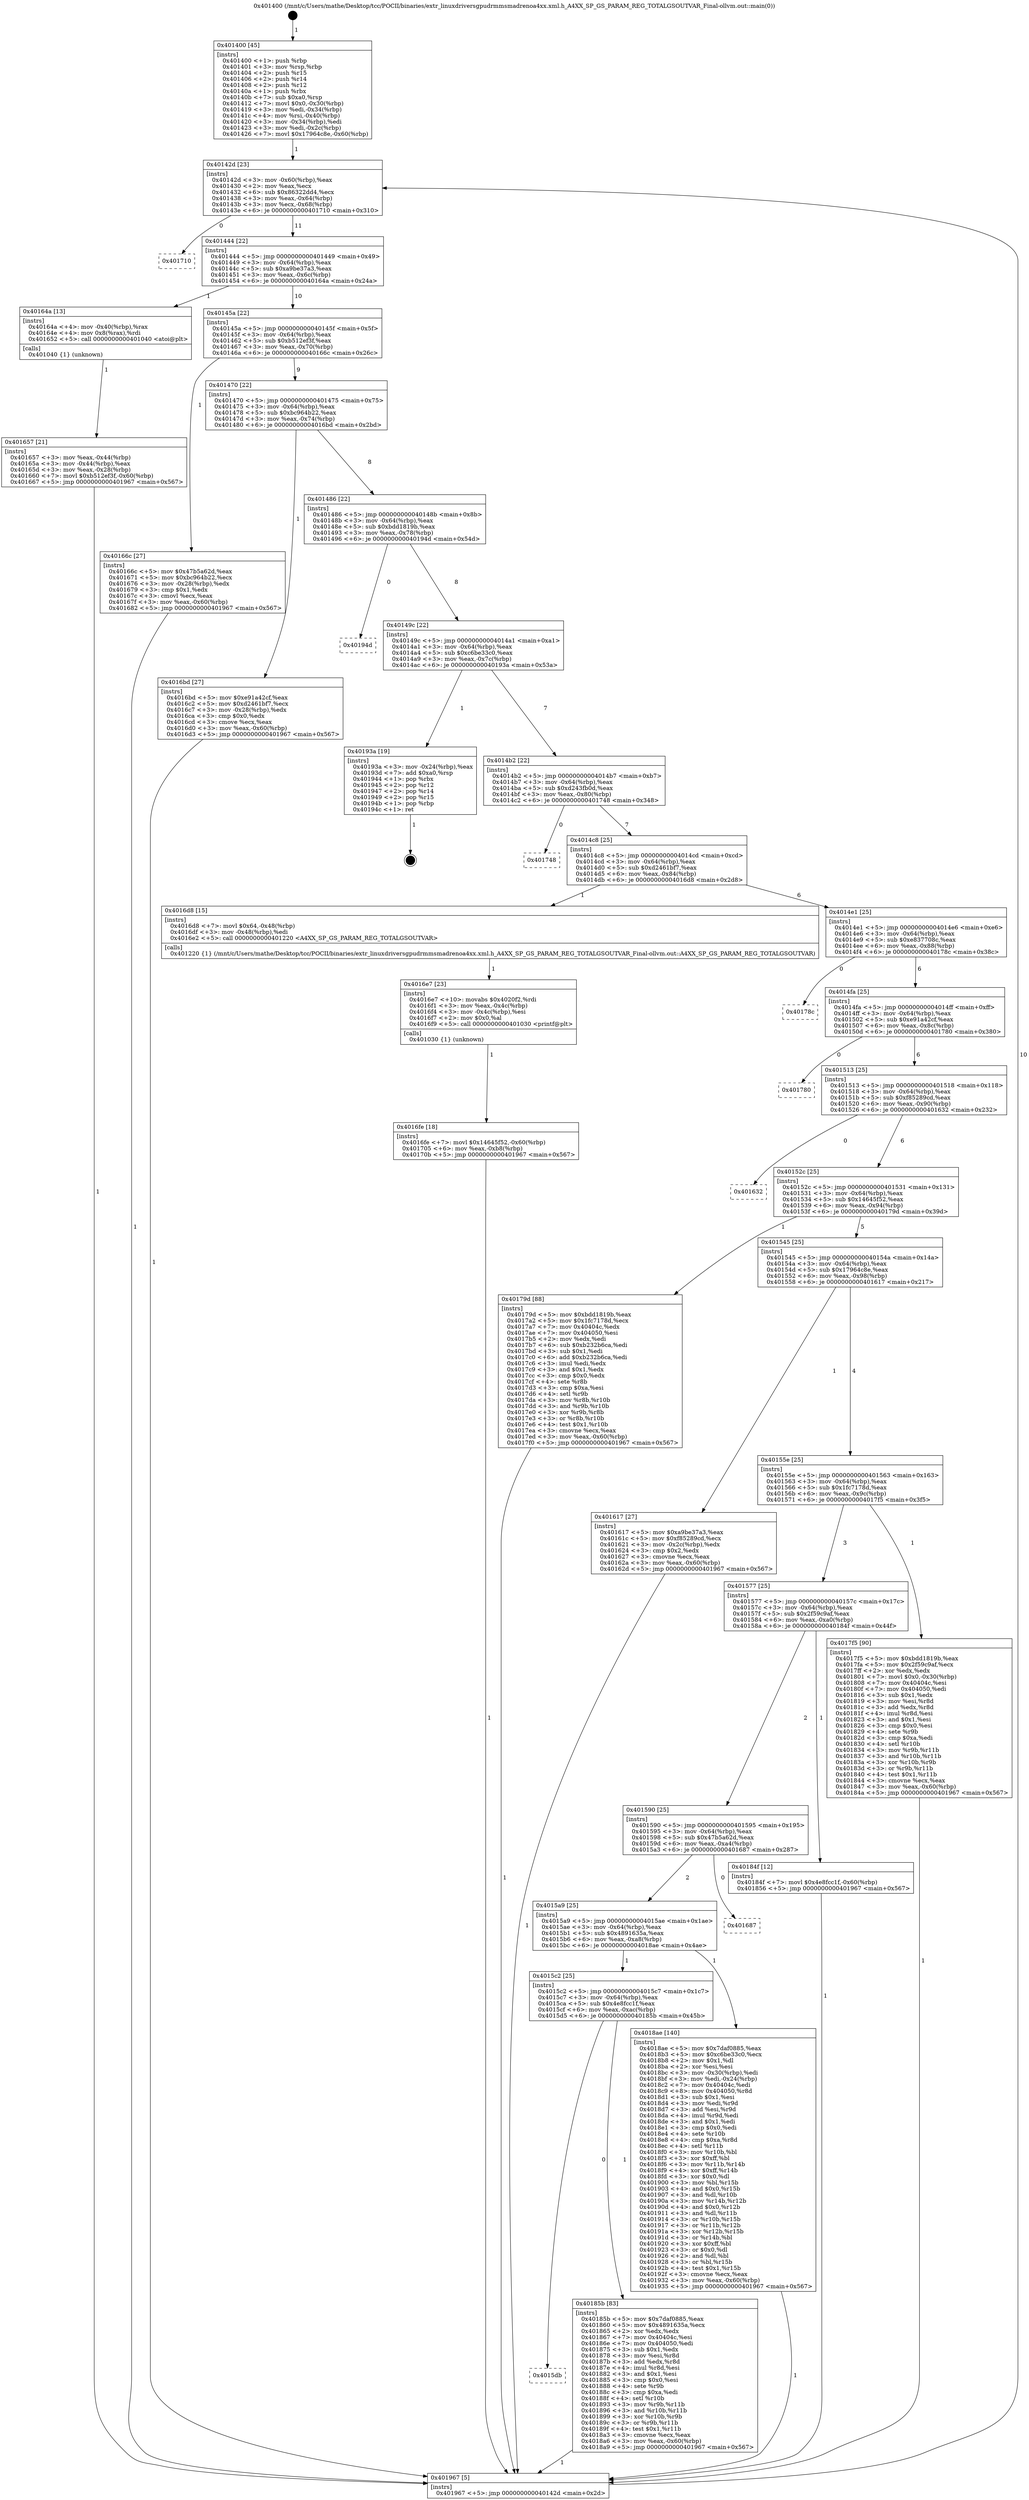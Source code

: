 digraph "0x401400" {
  label = "0x401400 (/mnt/c/Users/mathe/Desktop/tcc/POCII/binaries/extr_linuxdriversgpudrmmsmadrenoa4xx.xml.h_A4XX_SP_GS_PARAM_REG_TOTALGSOUTVAR_Final-ollvm.out::main(0))"
  labelloc = "t"
  node[shape=record]

  Entry [label="",width=0.3,height=0.3,shape=circle,fillcolor=black,style=filled]
  "0x40142d" [label="{
     0x40142d [23]\l
     | [instrs]\l
     &nbsp;&nbsp;0x40142d \<+3\>: mov -0x60(%rbp),%eax\l
     &nbsp;&nbsp;0x401430 \<+2\>: mov %eax,%ecx\l
     &nbsp;&nbsp;0x401432 \<+6\>: sub $0x86322dd4,%ecx\l
     &nbsp;&nbsp;0x401438 \<+3\>: mov %eax,-0x64(%rbp)\l
     &nbsp;&nbsp;0x40143b \<+3\>: mov %ecx,-0x68(%rbp)\l
     &nbsp;&nbsp;0x40143e \<+6\>: je 0000000000401710 \<main+0x310\>\l
  }"]
  "0x401710" [label="{
     0x401710\l
  }", style=dashed]
  "0x401444" [label="{
     0x401444 [22]\l
     | [instrs]\l
     &nbsp;&nbsp;0x401444 \<+5\>: jmp 0000000000401449 \<main+0x49\>\l
     &nbsp;&nbsp;0x401449 \<+3\>: mov -0x64(%rbp),%eax\l
     &nbsp;&nbsp;0x40144c \<+5\>: sub $0xa9be37a3,%eax\l
     &nbsp;&nbsp;0x401451 \<+3\>: mov %eax,-0x6c(%rbp)\l
     &nbsp;&nbsp;0x401454 \<+6\>: je 000000000040164a \<main+0x24a\>\l
  }"]
  Exit [label="",width=0.3,height=0.3,shape=circle,fillcolor=black,style=filled,peripheries=2]
  "0x40164a" [label="{
     0x40164a [13]\l
     | [instrs]\l
     &nbsp;&nbsp;0x40164a \<+4\>: mov -0x40(%rbp),%rax\l
     &nbsp;&nbsp;0x40164e \<+4\>: mov 0x8(%rax),%rdi\l
     &nbsp;&nbsp;0x401652 \<+5\>: call 0000000000401040 \<atoi@plt\>\l
     | [calls]\l
     &nbsp;&nbsp;0x401040 \{1\} (unknown)\l
  }"]
  "0x40145a" [label="{
     0x40145a [22]\l
     | [instrs]\l
     &nbsp;&nbsp;0x40145a \<+5\>: jmp 000000000040145f \<main+0x5f\>\l
     &nbsp;&nbsp;0x40145f \<+3\>: mov -0x64(%rbp),%eax\l
     &nbsp;&nbsp;0x401462 \<+5\>: sub $0xb512ef3f,%eax\l
     &nbsp;&nbsp;0x401467 \<+3\>: mov %eax,-0x70(%rbp)\l
     &nbsp;&nbsp;0x40146a \<+6\>: je 000000000040166c \<main+0x26c\>\l
  }"]
  "0x4015db" [label="{
     0x4015db\l
  }", style=dashed]
  "0x40166c" [label="{
     0x40166c [27]\l
     | [instrs]\l
     &nbsp;&nbsp;0x40166c \<+5\>: mov $0x47b5a62d,%eax\l
     &nbsp;&nbsp;0x401671 \<+5\>: mov $0xbc964b22,%ecx\l
     &nbsp;&nbsp;0x401676 \<+3\>: mov -0x28(%rbp),%edx\l
     &nbsp;&nbsp;0x401679 \<+3\>: cmp $0x1,%edx\l
     &nbsp;&nbsp;0x40167c \<+3\>: cmovl %ecx,%eax\l
     &nbsp;&nbsp;0x40167f \<+3\>: mov %eax,-0x60(%rbp)\l
     &nbsp;&nbsp;0x401682 \<+5\>: jmp 0000000000401967 \<main+0x567\>\l
  }"]
  "0x401470" [label="{
     0x401470 [22]\l
     | [instrs]\l
     &nbsp;&nbsp;0x401470 \<+5\>: jmp 0000000000401475 \<main+0x75\>\l
     &nbsp;&nbsp;0x401475 \<+3\>: mov -0x64(%rbp),%eax\l
     &nbsp;&nbsp;0x401478 \<+5\>: sub $0xbc964b22,%eax\l
     &nbsp;&nbsp;0x40147d \<+3\>: mov %eax,-0x74(%rbp)\l
     &nbsp;&nbsp;0x401480 \<+6\>: je 00000000004016bd \<main+0x2bd\>\l
  }"]
  "0x40185b" [label="{
     0x40185b [83]\l
     | [instrs]\l
     &nbsp;&nbsp;0x40185b \<+5\>: mov $0x7daf0885,%eax\l
     &nbsp;&nbsp;0x401860 \<+5\>: mov $0x4891635a,%ecx\l
     &nbsp;&nbsp;0x401865 \<+2\>: xor %edx,%edx\l
     &nbsp;&nbsp;0x401867 \<+7\>: mov 0x40404c,%esi\l
     &nbsp;&nbsp;0x40186e \<+7\>: mov 0x404050,%edi\l
     &nbsp;&nbsp;0x401875 \<+3\>: sub $0x1,%edx\l
     &nbsp;&nbsp;0x401878 \<+3\>: mov %esi,%r8d\l
     &nbsp;&nbsp;0x40187b \<+3\>: add %edx,%r8d\l
     &nbsp;&nbsp;0x40187e \<+4\>: imul %r8d,%esi\l
     &nbsp;&nbsp;0x401882 \<+3\>: and $0x1,%esi\l
     &nbsp;&nbsp;0x401885 \<+3\>: cmp $0x0,%esi\l
     &nbsp;&nbsp;0x401888 \<+4\>: sete %r9b\l
     &nbsp;&nbsp;0x40188c \<+3\>: cmp $0xa,%edi\l
     &nbsp;&nbsp;0x40188f \<+4\>: setl %r10b\l
     &nbsp;&nbsp;0x401893 \<+3\>: mov %r9b,%r11b\l
     &nbsp;&nbsp;0x401896 \<+3\>: and %r10b,%r11b\l
     &nbsp;&nbsp;0x401899 \<+3\>: xor %r10b,%r9b\l
     &nbsp;&nbsp;0x40189c \<+3\>: or %r9b,%r11b\l
     &nbsp;&nbsp;0x40189f \<+4\>: test $0x1,%r11b\l
     &nbsp;&nbsp;0x4018a3 \<+3\>: cmovne %ecx,%eax\l
     &nbsp;&nbsp;0x4018a6 \<+3\>: mov %eax,-0x60(%rbp)\l
     &nbsp;&nbsp;0x4018a9 \<+5\>: jmp 0000000000401967 \<main+0x567\>\l
  }"]
  "0x4016bd" [label="{
     0x4016bd [27]\l
     | [instrs]\l
     &nbsp;&nbsp;0x4016bd \<+5\>: mov $0xe91a42cf,%eax\l
     &nbsp;&nbsp;0x4016c2 \<+5\>: mov $0xd2461bf7,%ecx\l
     &nbsp;&nbsp;0x4016c7 \<+3\>: mov -0x28(%rbp),%edx\l
     &nbsp;&nbsp;0x4016ca \<+3\>: cmp $0x0,%edx\l
     &nbsp;&nbsp;0x4016cd \<+3\>: cmove %ecx,%eax\l
     &nbsp;&nbsp;0x4016d0 \<+3\>: mov %eax,-0x60(%rbp)\l
     &nbsp;&nbsp;0x4016d3 \<+5\>: jmp 0000000000401967 \<main+0x567\>\l
  }"]
  "0x401486" [label="{
     0x401486 [22]\l
     | [instrs]\l
     &nbsp;&nbsp;0x401486 \<+5\>: jmp 000000000040148b \<main+0x8b\>\l
     &nbsp;&nbsp;0x40148b \<+3\>: mov -0x64(%rbp),%eax\l
     &nbsp;&nbsp;0x40148e \<+5\>: sub $0xbdd1819b,%eax\l
     &nbsp;&nbsp;0x401493 \<+3\>: mov %eax,-0x78(%rbp)\l
     &nbsp;&nbsp;0x401496 \<+6\>: je 000000000040194d \<main+0x54d\>\l
  }"]
  "0x4015c2" [label="{
     0x4015c2 [25]\l
     | [instrs]\l
     &nbsp;&nbsp;0x4015c2 \<+5\>: jmp 00000000004015c7 \<main+0x1c7\>\l
     &nbsp;&nbsp;0x4015c7 \<+3\>: mov -0x64(%rbp),%eax\l
     &nbsp;&nbsp;0x4015ca \<+5\>: sub $0x4e8fcc1f,%eax\l
     &nbsp;&nbsp;0x4015cf \<+6\>: mov %eax,-0xac(%rbp)\l
     &nbsp;&nbsp;0x4015d5 \<+6\>: je 000000000040185b \<main+0x45b\>\l
  }"]
  "0x40194d" [label="{
     0x40194d\l
  }", style=dashed]
  "0x40149c" [label="{
     0x40149c [22]\l
     | [instrs]\l
     &nbsp;&nbsp;0x40149c \<+5\>: jmp 00000000004014a1 \<main+0xa1\>\l
     &nbsp;&nbsp;0x4014a1 \<+3\>: mov -0x64(%rbp),%eax\l
     &nbsp;&nbsp;0x4014a4 \<+5\>: sub $0xc6be33c0,%eax\l
     &nbsp;&nbsp;0x4014a9 \<+3\>: mov %eax,-0x7c(%rbp)\l
     &nbsp;&nbsp;0x4014ac \<+6\>: je 000000000040193a \<main+0x53a\>\l
  }"]
  "0x4018ae" [label="{
     0x4018ae [140]\l
     | [instrs]\l
     &nbsp;&nbsp;0x4018ae \<+5\>: mov $0x7daf0885,%eax\l
     &nbsp;&nbsp;0x4018b3 \<+5\>: mov $0xc6be33c0,%ecx\l
     &nbsp;&nbsp;0x4018b8 \<+2\>: mov $0x1,%dl\l
     &nbsp;&nbsp;0x4018ba \<+2\>: xor %esi,%esi\l
     &nbsp;&nbsp;0x4018bc \<+3\>: mov -0x30(%rbp),%edi\l
     &nbsp;&nbsp;0x4018bf \<+3\>: mov %edi,-0x24(%rbp)\l
     &nbsp;&nbsp;0x4018c2 \<+7\>: mov 0x40404c,%edi\l
     &nbsp;&nbsp;0x4018c9 \<+8\>: mov 0x404050,%r8d\l
     &nbsp;&nbsp;0x4018d1 \<+3\>: sub $0x1,%esi\l
     &nbsp;&nbsp;0x4018d4 \<+3\>: mov %edi,%r9d\l
     &nbsp;&nbsp;0x4018d7 \<+3\>: add %esi,%r9d\l
     &nbsp;&nbsp;0x4018da \<+4\>: imul %r9d,%edi\l
     &nbsp;&nbsp;0x4018de \<+3\>: and $0x1,%edi\l
     &nbsp;&nbsp;0x4018e1 \<+3\>: cmp $0x0,%edi\l
     &nbsp;&nbsp;0x4018e4 \<+4\>: sete %r10b\l
     &nbsp;&nbsp;0x4018e8 \<+4\>: cmp $0xa,%r8d\l
     &nbsp;&nbsp;0x4018ec \<+4\>: setl %r11b\l
     &nbsp;&nbsp;0x4018f0 \<+3\>: mov %r10b,%bl\l
     &nbsp;&nbsp;0x4018f3 \<+3\>: xor $0xff,%bl\l
     &nbsp;&nbsp;0x4018f6 \<+3\>: mov %r11b,%r14b\l
     &nbsp;&nbsp;0x4018f9 \<+4\>: xor $0xff,%r14b\l
     &nbsp;&nbsp;0x4018fd \<+3\>: xor $0x0,%dl\l
     &nbsp;&nbsp;0x401900 \<+3\>: mov %bl,%r15b\l
     &nbsp;&nbsp;0x401903 \<+4\>: and $0x0,%r15b\l
     &nbsp;&nbsp;0x401907 \<+3\>: and %dl,%r10b\l
     &nbsp;&nbsp;0x40190a \<+3\>: mov %r14b,%r12b\l
     &nbsp;&nbsp;0x40190d \<+4\>: and $0x0,%r12b\l
     &nbsp;&nbsp;0x401911 \<+3\>: and %dl,%r11b\l
     &nbsp;&nbsp;0x401914 \<+3\>: or %r10b,%r15b\l
     &nbsp;&nbsp;0x401917 \<+3\>: or %r11b,%r12b\l
     &nbsp;&nbsp;0x40191a \<+3\>: xor %r12b,%r15b\l
     &nbsp;&nbsp;0x40191d \<+3\>: or %r14b,%bl\l
     &nbsp;&nbsp;0x401920 \<+3\>: xor $0xff,%bl\l
     &nbsp;&nbsp;0x401923 \<+3\>: or $0x0,%dl\l
     &nbsp;&nbsp;0x401926 \<+2\>: and %dl,%bl\l
     &nbsp;&nbsp;0x401928 \<+3\>: or %bl,%r15b\l
     &nbsp;&nbsp;0x40192b \<+4\>: test $0x1,%r15b\l
     &nbsp;&nbsp;0x40192f \<+3\>: cmovne %ecx,%eax\l
     &nbsp;&nbsp;0x401932 \<+3\>: mov %eax,-0x60(%rbp)\l
     &nbsp;&nbsp;0x401935 \<+5\>: jmp 0000000000401967 \<main+0x567\>\l
  }"]
  "0x40193a" [label="{
     0x40193a [19]\l
     | [instrs]\l
     &nbsp;&nbsp;0x40193a \<+3\>: mov -0x24(%rbp),%eax\l
     &nbsp;&nbsp;0x40193d \<+7\>: add $0xa0,%rsp\l
     &nbsp;&nbsp;0x401944 \<+1\>: pop %rbx\l
     &nbsp;&nbsp;0x401945 \<+2\>: pop %r12\l
     &nbsp;&nbsp;0x401947 \<+2\>: pop %r14\l
     &nbsp;&nbsp;0x401949 \<+2\>: pop %r15\l
     &nbsp;&nbsp;0x40194b \<+1\>: pop %rbp\l
     &nbsp;&nbsp;0x40194c \<+1\>: ret\l
  }"]
  "0x4014b2" [label="{
     0x4014b2 [22]\l
     | [instrs]\l
     &nbsp;&nbsp;0x4014b2 \<+5\>: jmp 00000000004014b7 \<main+0xb7\>\l
     &nbsp;&nbsp;0x4014b7 \<+3\>: mov -0x64(%rbp),%eax\l
     &nbsp;&nbsp;0x4014ba \<+5\>: sub $0xd243fb0d,%eax\l
     &nbsp;&nbsp;0x4014bf \<+3\>: mov %eax,-0x80(%rbp)\l
     &nbsp;&nbsp;0x4014c2 \<+6\>: je 0000000000401748 \<main+0x348\>\l
  }"]
  "0x4015a9" [label="{
     0x4015a9 [25]\l
     | [instrs]\l
     &nbsp;&nbsp;0x4015a9 \<+5\>: jmp 00000000004015ae \<main+0x1ae\>\l
     &nbsp;&nbsp;0x4015ae \<+3\>: mov -0x64(%rbp),%eax\l
     &nbsp;&nbsp;0x4015b1 \<+5\>: sub $0x4891635a,%eax\l
     &nbsp;&nbsp;0x4015b6 \<+6\>: mov %eax,-0xa8(%rbp)\l
     &nbsp;&nbsp;0x4015bc \<+6\>: je 00000000004018ae \<main+0x4ae\>\l
  }"]
  "0x401748" [label="{
     0x401748\l
  }", style=dashed]
  "0x4014c8" [label="{
     0x4014c8 [25]\l
     | [instrs]\l
     &nbsp;&nbsp;0x4014c8 \<+5\>: jmp 00000000004014cd \<main+0xcd\>\l
     &nbsp;&nbsp;0x4014cd \<+3\>: mov -0x64(%rbp),%eax\l
     &nbsp;&nbsp;0x4014d0 \<+5\>: sub $0xd2461bf7,%eax\l
     &nbsp;&nbsp;0x4014d5 \<+6\>: mov %eax,-0x84(%rbp)\l
     &nbsp;&nbsp;0x4014db \<+6\>: je 00000000004016d8 \<main+0x2d8\>\l
  }"]
  "0x401687" [label="{
     0x401687\l
  }", style=dashed]
  "0x4016d8" [label="{
     0x4016d8 [15]\l
     | [instrs]\l
     &nbsp;&nbsp;0x4016d8 \<+7\>: movl $0x64,-0x48(%rbp)\l
     &nbsp;&nbsp;0x4016df \<+3\>: mov -0x48(%rbp),%edi\l
     &nbsp;&nbsp;0x4016e2 \<+5\>: call 0000000000401220 \<A4XX_SP_GS_PARAM_REG_TOTALGSOUTVAR\>\l
     | [calls]\l
     &nbsp;&nbsp;0x401220 \{1\} (/mnt/c/Users/mathe/Desktop/tcc/POCII/binaries/extr_linuxdriversgpudrmmsmadrenoa4xx.xml.h_A4XX_SP_GS_PARAM_REG_TOTALGSOUTVAR_Final-ollvm.out::A4XX_SP_GS_PARAM_REG_TOTALGSOUTVAR)\l
  }"]
  "0x4014e1" [label="{
     0x4014e1 [25]\l
     | [instrs]\l
     &nbsp;&nbsp;0x4014e1 \<+5\>: jmp 00000000004014e6 \<main+0xe6\>\l
     &nbsp;&nbsp;0x4014e6 \<+3\>: mov -0x64(%rbp),%eax\l
     &nbsp;&nbsp;0x4014e9 \<+5\>: sub $0xe837708c,%eax\l
     &nbsp;&nbsp;0x4014ee \<+6\>: mov %eax,-0x88(%rbp)\l
     &nbsp;&nbsp;0x4014f4 \<+6\>: je 000000000040178c \<main+0x38c\>\l
  }"]
  "0x401590" [label="{
     0x401590 [25]\l
     | [instrs]\l
     &nbsp;&nbsp;0x401590 \<+5\>: jmp 0000000000401595 \<main+0x195\>\l
     &nbsp;&nbsp;0x401595 \<+3\>: mov -0x64(%rbp),%eax\l
     &nbsp;&nbsp;0x401598 \<+5\>: sub $0x47b5a62d,%eax\l
     &nbsp;&nbsp;0x40159d \<+6\>: mov %eax,-0xa4(%rbp)\l
     &nbsp;&nbsp;0x4015a3 \<+6\>: je 0000000000401687 \<main+0x287\>\l
  }"]
  "0x40178c" [label="{
     0x40178c\l
  }", style=dashed]
  "0x4014fa" [label="{
     0x4014fa [25]\l
     | [instrs]\l
     &nbsp;&nbsp;0x4014fa \<+5\>: jmp 00000000004014ff \<main+0xff\>\l
     &nbsp;&nbsp;0x4014ff \<+3\>: mov -0x64(%rbp),%eax\l
     &nbsp;&nbsp;0x401502 \<+5\>: sub $0xe91a42cf,%eax\l
     &nbsp;&nbsp;0x401507 \<+6\>: mov %eax,-0x8c(%rbp)\l
     &nbsp;&nbsp;0x40150d \<+6\>: je 0000000000401780 \<main+0x380\>\l
  }"]
  "0x40184f" [label="{
     0x40184f [12]\l
     | [instrs]\l
     &nbsp;&nbsp;0x40184f \<+7\>: movl $0x4e8fcc1f,-0x60(%rbp)\l
     &nbsp;&nbsp;0x401856 \<+5\>: jmp 0000000000401967 \<main+0x567\>\l
  }"]
  "0x401780" [label="{
     0x401780\l
  }", style=dashed]
  "0x401513" [label="{
     0x401513 [25]\l
     | [instrs]\l
     &nbsp;&nbsp;0x401513 \<+5\>: jmp 0000000000401518 \<main+0x118\>\l
     &nbsp;&nbsp;0x401518 \<+3\>: mov -0x64(%rbp),%eax\l
     &nbsp;&nbsp;0x40151b \<+5\>: sub $0xf85289cd,%eax\l
     &nbsp;&nbsp;0x401520 \<+6\>: mov %eax,-0x90(%rbp)\l
     &nbsp;&nbsp;0x401526 \<+6\>: je 0000000000401632 \<main+0x232\>\l
  }"]
  "0x401577" [label="{
     0x401577 [25]\l
     | [instrs]\l
     &nbsp;&nbsp;0x401577 \<+5\>: jmp 000000000040157c \<main+0x17c\>\l
     &nbsp;&nbsp;0x40157c \<+3\>: mov -0x64(%rbp),%eax\l
     &nbsp;&nbsp;0x40157f \<+5\>: sub $0x2f59c9af,%eax\l
     &nbsp;&nbsp;0x401584 \<+6\>: mov %eax,-0xa0(%rbp)\l
     &nbsp;&nbsp;0x40158a \<+6\>: je 000000000040184f \<main+0x44f\>\l
  }"]
  "0x401632" [label="{
     0x401632\l
  }", style=dashed]
  "0x40152c" [label="{
     0x40152c [25]\l
     | [instrs]\l
     &nbsp;&nbsp;0x40152c \<+5\>: jmp 0000000000401531 \<main+0x131\>\l
     &nbsp;&nbsp;0x401531 \<+3\>: mov -0x64(%rbp),%eax\l
     &nbsp;&nbsp;0x401534 \<+5\>: sub $0x14645f52,%eax\l
     &nbsp;&nbsp;0x401539 \<+6\>: mov %eax,-0x94(%rbp)\l
     &nbsp;&nbsp;0x40153f \<+6\>: je 000000000040179d \<main+0x39d\>\l
  }"]
  "0x4017f5" [label="{
     0x4017f5 [90]\l
     | [instrs]\l
     &nbsp;&nbsp;0x4017f5 \<+5\>: mov $0xbdd1819b,%eax\l
     &nbsp;&nbsp;0x4017fa \<+5\>: mov $0x2f59c9af,%ecx\l
     &nbsp;&nbsp;0x4017ff \<+2\>: xor %edx,%edx\l
     &nbsp;&nbsp;0x401801 \<+7\>: movl $0x0,-0x30(%rbp)\l
     &nbsp;&nbsp;0x401808 \<+7\>: mov 0x40404c,%esi\l
     &nbsp;&nbsp;0x40180f \<+7\>: mov 0x404050,%edi\l
     &nbsp;&nbsp;0x401816 \<+3\>: sub $0x1,%edx\l
     &nbsp;&nbsp;0x401819 \<+3\>: mov %esi,%r8d\l
     &nbsp;&nbsp;0x40181c \<+3\>: add %edx,%r8d\l
     &nbsp;&nbsp;0x40181f \<+4\>: imul %r8d,%esi\l
     &nbsp;&nbsp;0x401823 \<+3\>: and $0x1,%esi\l
     &nbsp;&nbsp;0x401826 \<+3\>: cmp $0x0,%esi\l
     &nbsp;&nbsp;0x401829 \<+4\>: sete %r9b\l
     &nbsp;&nbsp;0x40182d \<+3\>: cmp $0xa,%edi\l
     &nbsp;&nbsp;0x401830 \<+4\>: setl %r10b\l
     &nbsp;&nbsp;0x401834 \<+3\>: mov %r9b,%r11b\l
     &nbsp;&nbsp;0x401837 \<+3\>: and %r10b,%r11b\l
     &nbsp;&nbsp;0x40183a \<+3\>: xor %r10b,%r9b\l
     &nbsp;&nbsp;0x40183d \<+3\>: or %r9b,%r11b\l
     &nbsp;&nbsp;0x401840 \<+4\>: test $0x1,%r11b\l
     &nbsp;&nbsp;0x401844 \<+3\>: cmovne %ecx,%eax\l
     &nbsp;&nbsp;0x401847 \<+3\>: mov %eax,-0x60(%rbp)\l
     &nbsp;&nbsp;0x40184a \<+5\>: jmp 0000000000401967 \<main+0x567\>\l
  }"]
  "0x40179d" [label="{
     0x40179d [88]\l
     | [instrs]\l
     &nbsp;&nbsp;0x40179d \<+5\>: mov $0xbdd1819b,%eax\l
     &nbsp;&nbsp;0x4017a2 \<+5\>: mov $0x1fc7178d,%ecx\l
     &nbsp;&nbsp;0x4017a7 \<+7\>: mov 0x40404c,%edx\l
     &nbsp;&nbsp;0x4017ae \<+7\>: mov 0x404050,%esi\l
     &nbsp;&nbsp;0x4017b5 \<+2\>: mov %edx,%edi\l
     &nbsp;&nbsp;0x4017b7 \<+6\>: sub $0xb232b6ca,%edi\l
     &nbsp;&nbsp;0x4017bd \<+3\>: sub $0x1,%edi\l
     &nbsp;&nbsp;0x4017c0 \<+6\>: add $0xb232b6ca,%edi\l
     &nbsp;&nbsp;0x4017c6 \<+3\>: imul %edi,%edx\l
     &nbsp;&nbsp;0x4017c9 \<+3\>: and $0x1,%edx\l
     &nbsp;&nbsp;0x4017cc \<+3\>: cmp $0x0,%edx\l
     &nbsp;&nbsp;0x4017cf \<+4\>: sete %r8b\l
     &nbsp;&nbsp;0x4017d3 \<+3\>: cmp $0xa,%esi\l
     &nbsp;&nbsp;0x4017d6 \<+4\>: setl %r9b\l
     &nbsp;&nbsp;0x4017da \<+3\>: mov %r8b,%r10b\l
     &nbsp;&nbsp;0x4017dd \<+3\>: and %r9b,%r10b\l
     &nbsp;&nbsp;0x4017e0 \<+3\>: xor %r9b,%r8b\l
     &nbsp;&nbsp;0x4017e3 \<+3\>: or %r8b,%r10b\l
     &nbsp;&nbsp;0x4017e6 \<+4\>: test $0x1,%r10b\l
     &nbsp;&nbsp;0x4017ea \<+3\>: cmovne %ecx,%eax\l
     &nbsp;&nbsp;0x4017ed \<+3\>: mov %eax,-0x60(%rbp)\l
     &nbsp;&nbsp;0x4017f0 \<+5\>: jmp 0000000000401967 \<main+0x567\>\l
  }"]
  "0x401545" [label="{
     0x401545 [25]\l
     | [instrs]\l
     &nbsp;&nbsp;0x401545 \<+5\>: jmp 000000000040154a \<main+0x14a\>\l
     &nbsp;&nbsp;0x40154a \<+3\>: mov -0x64(%rbp),%eax\l
     &nbsp;&nbsp;0x40154d \<+5\>: sub $0x17964c8e,%eax\l
     &nbsp;&nbsp;0x401552 \<+6\>: mov %eax,-0x98(%rbp)\l
     &nbsp;&nbsp;0x401558 \<+6\>: je 0000000000401617 \<main+0x217\>\l
  }"]
  "0x4016fe" [label="{
     0x4016fe [18]\l
     | [instrs]\l
     &nbsp;&nbsp;0x4016fe \<+7\>: movl $0x14645f52,-0x60(%rbp)\l
     &nbsp;&nbsp;0x401705 \<+6\>: mov %eax,-0xb8(%rbp)\l
     &nbsp;&nbsp;0x40170b \<+5\>: jmp 0000000000401967 \<main+0x567\>\l
  }"]
  "0x401617" [label="{
     0x401617 [27]\l
     | [instrs]\l
     &nbsp;&nbsp;0x401617 \<+5\>: mov $0xa9be37a3,%eax\l
     &nbsp;&nbsp;0x40161c \<+5\>: mov $0xf85289cd,%ecx\l
     &nbsp;&nbsp;0x401621 \<+3\>: mov -0x2c(%rbp),%edx\l
     &nbsp;&nbsp;0x401624 \<+3\>: cmp $0x2,%edx\l
     &nbsp;&nbsp;0x401627 \<+3\>: cmovne %ecx,%eax\l
     &nbsp;&nbsp;0x40162a \<+3\>: mov %eax,-0x60(%rbp)\l
     &nbsp;&nbsp;0x40162d \<+5\>: jmp 0000000000401967 \<main+0x567\>\l
  }"]
  "0x40155e" [label="{
     0x40155e [25]\l
     | [instrs]\l
     &nbsp;&nbsp;0x40155e \<+5\>: jmp 0000000000401563 \<main+0x163\>\l
     &nbsp;&nbsp;0x401563 \<+3\>: mov -0x64(%rbp),%eax\l
     &nbsp;&nbsp;0x401566 \<+5\>: sub $0x1fc7178d,%eax\l
     &nbsp;&nbsp;0x40156b \<+6\>: mov %eax,-0x9c(%rbp)\l
     &nbsp;&nbsp;0x401571 \<+6\>: je 00000000004017f5 \<main+0x3f5\>\l
  }"]
  "0x401967" [label="{
     0x401967 [5]\l
     | [instrs]\l
     &nbsp;&nbsp;0x401967 \<+5\>: jmp 000000000040142d \<main+0x2d\>\l
  }"]
  "0x401400" [label="{
     0x401400 [45]\l
     | [instrs]\l
     &nbsp;&nbsp;0x401400 \<+1\>: push %rbp\l
     &nbsp;&nbsp;0x401401 \<+3\>: mov %rsp,%rbp\l
     &nbsp;&nbsp;0x401404 \<+2\>: push %r15\l
     &nbsp;&nbsp;0x401406 \<+2\>: push %r14\l
     &nbsp;&nbsp;0x401408 \<+2\>: push %r12\l
     &nbsp;&nbsp;0x40140a \<+1\>: push %rbx\l
     &nbsp;&nbsp;0x40140b \<+7\>: sub $0xa0,%rsp\l
     &nbsp;&nbsp;0x401412 \<+7\>: movl $0x0,-0x30(%rbp)\l
     &nbsp;&nbsp;0x401419 \<+3\>: mov %edi,-0x34(%rbp)\l
     &nbsp;&nbsp;0x40141c \<+4\>: mov %rsi,-0x40(%rbp)\l
     &nbsp;&nbsp;0x401420 \<+3\>: mov -0x34(%rbp),%edi\l
     &nbsp;&nbsp;0x401423 \<+3\>: mov %edi,-0x2c(%rbp)\l
     &nbsp;&nbsp;0x401426 \<+7\>: movl $0x17964c8e,-0x60(%rbp)\l
  }"]
  "0x401657" [label="{
     0x401657 [21]\l
     | [instrs]\l
     &nbsp;&nbsp;0x401657 \<+3\>: mov %eax,-0x44(%rbp)\l
     &nbsp;&nbsp;0x40165a \<+3\>: mov -0x44(%rbp),%eax\l
     &nbsp;&nbsp;0x40165d \<+3\>: mov %eax,-0x28(%rbp)\l
     &nbsp;&nbsp;0x401660 \<+7\>: movl $0xb512ef3f,-0x60(%rbp)\l
     &nbsp;&nbsp;0x401667 \<+5\>: jmp 0000000000401967 \<main+0x567\>\l
  }"]
  "0x4016e7" [label="{
     0x4016e7 [23]\l
     | [instrs]\l
     &nbsp;&nbsp;0x4016e7 \<+10\>: movabs $0x4020f2,%rdi\l
     &nbsp;&nbsp;0x4016f1 \<+3\>: mov %eax,-0x4c(%rbp)\l
     &nbsp;&nbsp;0x4016f4 \<+3\>: mov -0x4c(%rbp),%esi\l
     &nbsp;&nbsp;0x4016f7 \<+2\>: mov $0x0,%al\l
     &nbsp;&nbsp;0x4016f9 \<+5\>: call 0000000000401030 \<printf@plt\>\l
     | [calls]\l
     &nbsp;&nbsp;0x401030 \{1\} (unknown)\l
  }"]
  Entry -> "0x401400" [label=" 1"]
  "0x40142d" -> "0x401710" [label=" 0"]
  "0x40142d" -> "0x401444" [label=" 11"]
  "0x40193a" -> Exit [label=" 1"]
  "0x401444" -> "0x40164a" [label=" 1"]
  "0x401444" -> "0x40145a" [label=" 10"]
  "0x4018ae" -> "0x401967" [label=" 1"]
  "0x40145a" -> "0x40166c" [label=" 1"]
  "0x40145a" -> "0x401470" [label=" 9"]
  "0x40185b" -> "0x401967" [label=" 1"]
  "0x401470" -> "0x4016bd" [label=" 1"]
  "0x401470" -> "0x401486" [label=" 8"]
  "0x4015c2" -> "0x4015db" [label=" 0"]
  "0x401486" -> "0x40194d" [label=" 0"]
  "0x401486" -> "0x40149c" [label=" 8"]
  "0x4015c2" -> "0x40185b" [label=" 1"]
  "0x40149c" -> "0x40193a" [label=" 1"]
  "0x40149c" -> "0x4014b2" [label=" 7"]
  "0x4015a9" -> "0x4015c2" [label=" 1"]
  "0x4014b2" -> "0x401748" [label=" 0"]
  "0x4014b2" -> "0x4014c8" [label=" 7"]
  "0x4015a9" -> "0x4018ae" [label=" 1"]
  "0x4014c8" -> "0x4016d8" [label=" 1"]
  "0x4014c8" -> "0x4014e1" [label=" 6"]
  "0x401590" -> "0x4015a9" [label=" 2"]
  "0x4014e1" -> "0x40178c" [label=" 0"]
  "0x4014e1" -> "0x4014fa" [label=" 6"]
  "0x401590" -> "0x401687" [label=" 0"]
  "0x4014fa" -> "0x401780" [label=" 0"]
  "0x4014fa" -> "0x401513" [label=" 6"]
  "0x40184f" -> "0x401967" [label=" 1"]
  "0x401513" -> "0x401632" [label=" 0"]
  "0x401513" -> "0x40152c" [label=" 6"]
  "0x401577" -> "0x40184f" [label=" 1"]
  "0x40152c" -> "0x40179d" [label=" 1"]
  "0x40152c" -> "0x401545" [label=" 5"]
  "0x401577" -> "0x401590" [label=" 2"]
  "0x401545" -> "0x401617" [label=" 1"]
  "0x401545" -> "0x40155e" [label=" 4"]
  "0x401617" -> "0x401967" [label=" 1"]
  "0x401400" -> "0x40142d" [label=" 1"]
  "0x401967" -> "0x40142d" [label=" 10"]
  "0x40164a" -> "0x401657" [label=" 1"]
  "0x401657" -> "0x401967" [label=" 1"]
  "0x40166c" -> "0x401967" [label=" 1"]
  "0x4016bd" -> "0x401967" [label=" 1"]
  "0x4016d8" -> "0x4016e7" [label=" 1"]
  "0x4016e7" -> "0x4016fe" [label=" 1"]
  "0x4016fe" -> "0x401967" [label=" 1"]
  "0x40179d" -> "0x401967" [label=" 1"]
  "0x4017f5" -> "0x401967" [label=" 1"]
  "0x40155e" -> "0x4017f5" [label=" 1"]
  "0x40155e" -> "0x401577" [label=" 3"]
}
